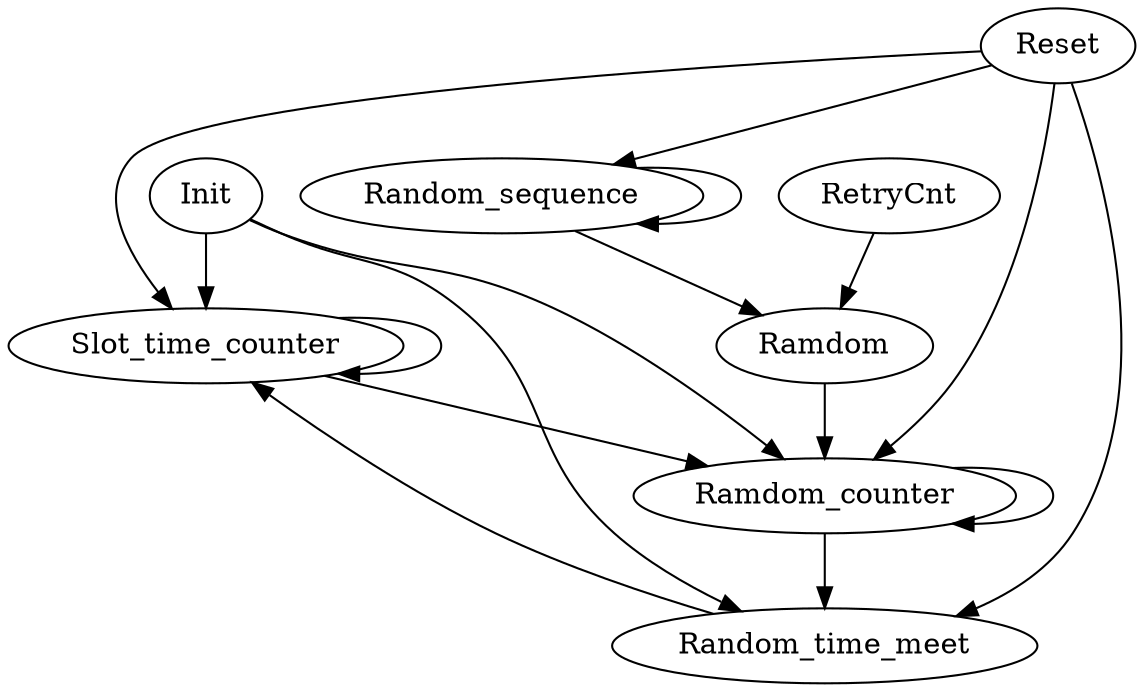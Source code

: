 digraph "" {
	Reset -> Slot_time_counter	 [weight=3.0];
	Reset -> Random_time_meet	 [weight=3.0];
	Reset -> Random_sequence	 [weight=2.0];
	Reset -> Ramdom_counter	 [weight=3.0];
	RetryCnt -> Ramdom	 [weight=11.0];
	Slot_time_counter -> Slot_time_counter	 [weight=1.0];
	Slot_time_counter -> Ramdom_counter	 [weight=1.0];
	Random_time_meet -> Slot_time_counter	 [weight=1.0];
	Init -> Slot_time_counter	 [weight=2.0];
	Init -> Random_time_meet	 [weight=2.0];
	Init -> Ramdom_counter	 [weight=2.0];
	Random_sequence -> Random_sequence	 [weight=1.0];
	Random_sequence -> Ramdom	 [weight=11.0];
	Ramdom -> Ramdom_counter	 [weight=1.0];
	Ramdom_counter -> Random_time_meet	 [weight=1.0];
	Ramdom_counter -> Ramdom_counter	 [weight=2.0];
}
